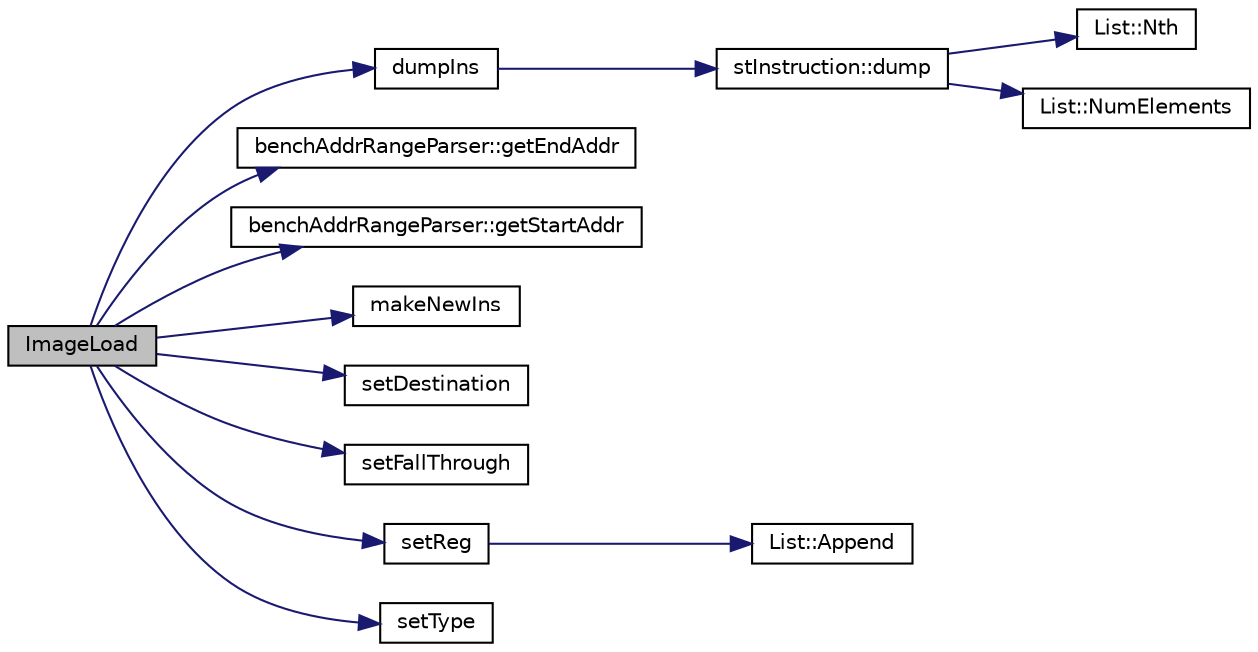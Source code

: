 digraph G
{
  edge [fontname="Helvetica",fontsize="10",labelfontname="Helvetica",labelfontsize="10"];
  node [fontname="Helvetica",fontsize="10",shape=record];
  rankdir=LR;
  Node1 [label="ImageLoad",height=0.2,width=0.4,color="black", fillcolor="grey75", style="filled" fontcolor="black"];
  Node1 -> Node2 [color="midnightblue",fontsize="10",style="solid",fontname="Helvetica"];
  Node2 [label="dumpIns",height=0.2,width=0.4,color="black", fillcolor="white", style="filled",URL="$binaryTranslator_2frontend_2parser_8cpp.html#aa89073dbc41968bdf1c71da9badeb209"];
  Node2 -> Node3 [color="midnightblue",fontsize="10",style="solid",fontname="Helvetica"];
  Node3 [label="stInstruction::dump",height=0.2,width=0.4,color="black", fillcolor="white", style="filled",URL="$classstInstruction.html#a8c37afc823738a1e5a98126ed5a3e096"];
  Node3 -> Node4 [color="midnightblue",fontsize="10",style="solid",fontname="Helvetica"];
  Node4 [label="List::Nth",height=0.2,width=0.4,color="black", fillcolor="white", style="filled",URL="$classList.html#a5eb964816de33c85e1d46658ddf8c6c4"];
  Node3 -> Node5 [color="midnightblue",fontsize="10",style="solid",fontname="Helvetica"];
  Node5 [label="List::NumElements",height=0.2,width=0.4,color="black", fillcolor="white", style="filled",URL="$classList.html#ac2e9d50f703b01bf643fa6ce50837c26"];
  Node1 -> Node6 [color="midnightblue",fontsize="10",style="solid",fontname="Helvetica"];
  Node6 [label="benchAddrRangeParser::getEndAddr",height=0.2,width=0.4,color="black", fillcolor="white", style="filled",URL="$classbenchAddrRangeParser.html#ade3cc31638e192a39a0bc8e42c94e43b"];
  Node1 -> Node7 [color="midnightblue",fontsize="10",style="solid",fontname="Helvetica"];
  Node7 [label="benchAddrRangeParser::getStartAddr",height=0.2,width=0.4,color="black", fillcolor="white", style="filled",URL="$classbenchAddrRangeParser.html#a8199272dc46c90af9da56765c4902926"];
  Node1 -> Node8 [color="midnightblue",fontsize="10",style="solid",fontname="Helvetica"];
  Node8 [label="makeNewIns",height=0.2,width=0.4,color="black", fillcolor="white", style="filled",URL="$binaryTranslator_2frontend_2parser_8cpp.html#a37f9b9ca0fb71c0e48095eada9decfdb"];
  Node1 -> Node9 [color="midnightblue",fontsize="10",style="solid",fontname="Helvetica"];
  Node9 [label="setDestination",height=0.2,width=0.4,color="black", fillcolor="white", style="filled",URL="$binaryTranslator_2frontend_2parser_8cpp.html#a59f80b574c4a14e0fbf9703442582f49"];
  Node1 -> Node10 [color="midnightblue",fontsize="10",style="solid",fontname="Helvetica"];
  Node10 [label="setFallThrough",height=0.2,width=0.4,color="black", fillcolor="white", style="filled",URL="$binaryTranslator_2frontend_2parser_8cpp.html#a222f3d3ed6c8963f32c2c581aebfd429"];
  Node1 -> Node11 [color="midnightblue",fontsize="10",style="solid",fontname="Helvetica"];
  Node11 [label="setReg",height=0.2,width=0.4,color="black", fillcolor="white", style="filled",URL="$binaryTranslator_2frontend_2parser_8cpp.html#afece89e0bb8014ad8f7748c1c1256f76"];
  Node11 -> Node12 [color="midnightblue",fontsize="10",style="solid",fontname="Helvetica"];
  Node12 [label="List::Append",height=0.2,width=0.4,color="black", fillcolor="white", style="filled",URL="$classList.html#a473190098e38206d0125b0737245e613"];
  Node1 -> Node13 [color="midnightblue",fontsize="10",style="solid",fontname="Helvetica"];
  Node13 [label="setType",height=0.2,width=0.4,color="black", fillcolor="white", style="filled",URL="$binaryTranslator_2frontend_2parser_8cpp.html#af3289249552a1470203b0101341ecc73"];
}
